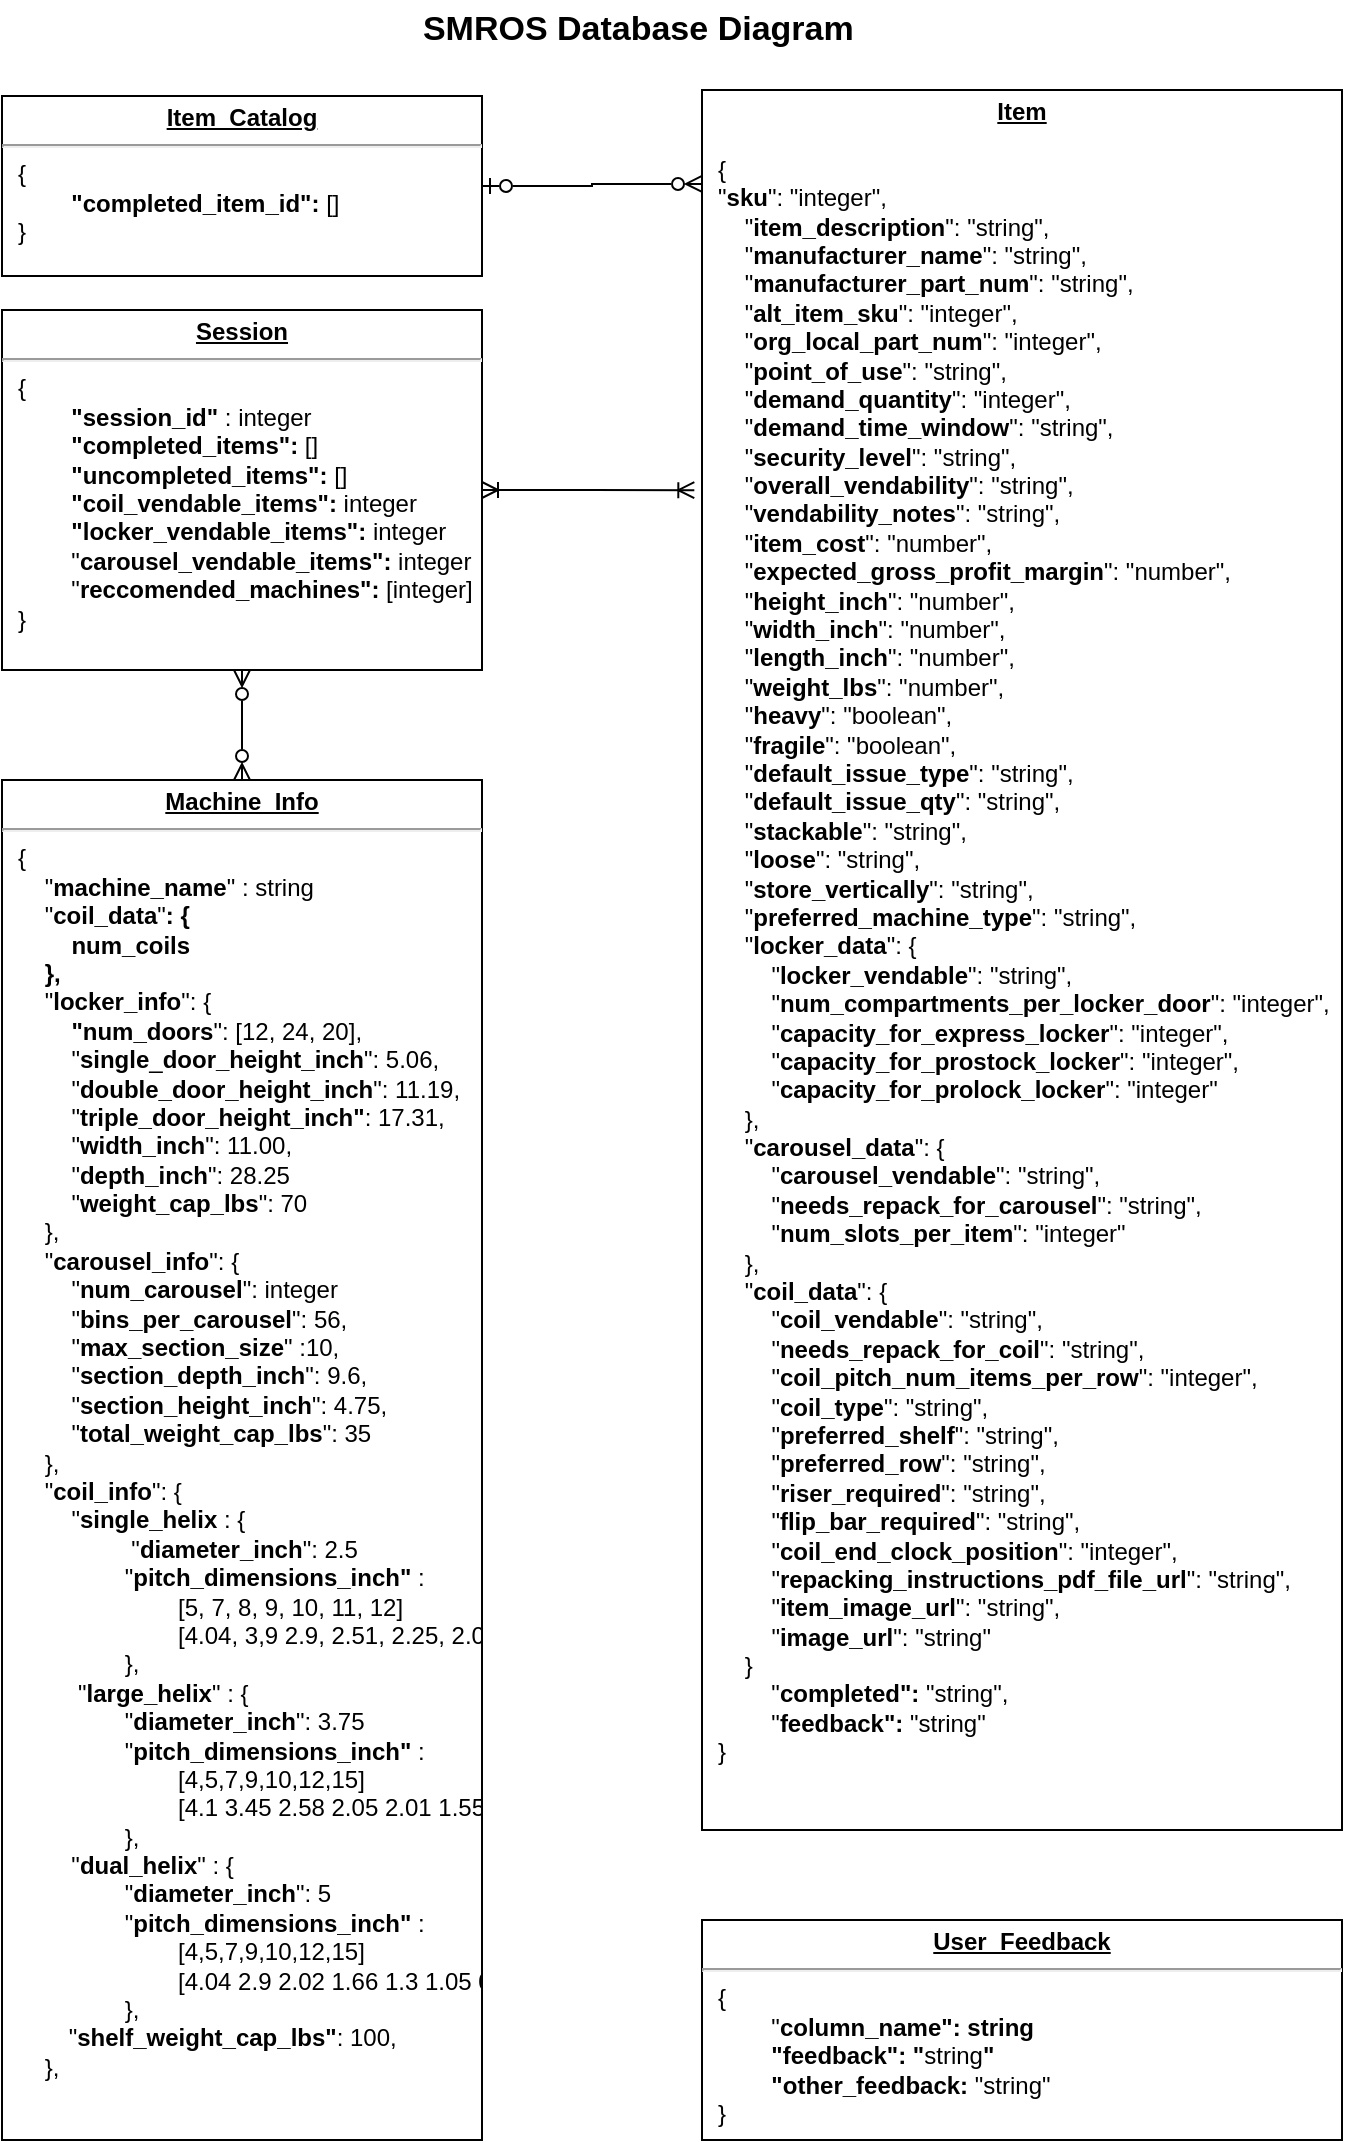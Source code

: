 <mxfile version="23.1.4" type="device">
  <diagram name="Page-1" id="a7904f86-f2b4-8e86-fa97-74104820619b">
    <mxGraphModel dx="1131" dy="1566" grid="1" gridSize="10" guides="1" tooltips="1" connect="1" arrows="1" fold="1" page="1" pageScale="1" pageWidth="850" pageHeight="1100" background="none" math="0" shadow="0">
      <root>
        <mxCell id="0" />
        <mxCell id="1" parent="0" />
        <mxCell id="WDBFhIUfhDBOuFOmVfAn-4" style="edgeStyle=orthogonalEdgeStyle;rounded=0;orthogonalLoop=1;jettySize=auto;html=1;startArrow=ERzeroToOne;startFill=0;strokeWidth=1;endArrow=ERzeroToMany;endFill=0;entryX=0;entryY=0.054;entryDx=0;entryDy=0;entryPerimeter=0;" parent="1" source="24794b860abc3c2d-1" edge="1" target="fbHz30oihPMuq8Vc_Y39-1">
          <mxGeometry relative="1" as="geometry">
            <mxPoint x="473" y="184" as="targetPoint" />
          </mxGeometry>
        </mxCell>
        <mxCell id="24794b860abc3c2d-1" value="&lt;p style=&quot;margin: 0px ; margin-top: 4px ; text-align: center ; text-decoration: underline&quot;&gt;&lt;b&gt;Item_Catalog&lt;/b&gt;&lt;/p&gt;&lt;hr&gt;&lt;p style=&quot;margin: 0px ; margin-left: 8px&quot;&gt;{&lt;/p&gt;&lt;p style=&quot;margin: 0px ; margin-left: 8px&quot;&gt;&lt;span style=&quot;white-space: pre;&quot;&gt;&#x9;&lt;/span&gt;&lt;b&gt;&quot;completed_item_id&quot;: &lt;/b&gt;[]&lt;/p&gt;&lt;p style=&quot;margin: 0px ; margin-left: 8px&quot;&gt;}&lt;/p&gt;" style="verticalAlign=top;align=left;overflow=fill;fontSize=12;fontFamily=Helvetica;html=1;rounded=0;shadow=0;comic=0;labelBackgroundColor=none;strokeWidth=1" parent="1" vertex="1">
          <mxGeometry x="100" y="48" width="240" height="90" as="geometry" />
        </mxCell>
        <mxCell id="fbHz30oihPMuq8Vc_Y39-1" value="&lt;p style=&quot;margin: 4px 0px 0px; text-align: center; text-decoration: underline;&quot;&gt;&lt;b style=&quot;&quot;&gt;&lt;font style=&quot;font-size: 12px;&quot;&gt;Item&lt;/font&gt;&lt;/b&gt;&lt;/p&gt;&lt;p style=&quot;margin: 0px ; margin-left: 8px&quot;&gt;&lt;br&gt;&lt;/p&gt;&lt;p style=&quot;margin: 0px ; margin-left: 8px&quot;&gt;{&lt;/p&gt;&lt;p style=&quot;margin: 0px ; margin-left: 8px&quot;&gt;&quot;&lt;b&gt;sku&lt;/b&gt;&quot;: &quot;integer&quot;,&lt;span style=&quot;&quot;&gt;&lt;/span&gt;&lt;/p&gt;&lt;p style=&quot;margin: 0px ; margin-left: 8px&quot;&gt;&lt;span style=&quot;&quot;&gt;&lt;span style=&quot;white-space: pre;&quot;&gt;&amp;nbsp;&amp;nbsp;&amp;nbsp;&amp;nbsp;&lt;/span&gt;&lt;/span&gt;&quot;&lt;b&gt;item_description&lt;/b&gt;&quot;: &quot;string&quot;,&lt;/p&gt;&lt;p style=&quot;margin: 0px ; margin-left: 8px&quot;&gt;&lt;span style=&quot;&quot;&gt;&lt;span style=&quot;white-space: pre;&quot;&gt;&amp;nbsp;&amp;nbsp;&amp;nbsp;&amp;nbsp;&lt;/span&gt;&lt;/span&gt;&quot;&lt;b&gt;manufacturer_name&lt;/b&gt;&quot;: &quot;string&quot;,&lt;/p&gt;&lt;p style=&quot;margin: 0px ; margin-left: 8px&quot;&gt;&lt;span style=&quot;&quot;&gt;&lt;span style=&quot;white-space: pre;&quot;&gt;&amp;nbsp;&amp;nbsp;&amp;nbsp;&amp;nbsp;&lt;/span&gt;&lt;/span&gt;&quot;&lt;b&gt;manufacturer_part_num&lt;/b&gt;&quot;: &quot;string&quot;,&lt;/p&gt;&lt;p style=&quot;margin: 0px ; margin-left: 8px&quot;&gt;&lt;span style=&quot;&quot;&gt;&lt;span style=&quot;white-space: pre;&quot;&gt;&amp;nbsp;&amp;nbsp;&amp;nbsp;&amp;nbsp;&lt;/span&gt;&lt;/span&gt;&quot;&lt;b&gt;alt_item_sku&lt;/b&gt;&quot;: &quot;integer&quot;,&lt;/p&gt;&lt;p style=&quot;margin: 0px ; margin-left: 8px&quot;&gt;&lt;span style=&quot;&quot;&gt;&lt;span style=&quot;white-space: pre;&quot;&gt;&amp;nbsp;&amp;nbsp;&amp;nbsp;&amp;nbsp;&lt;/span&gt;&lt;/span&gt;&quot;&lt;b&gt;org_local_part_num&lt;/b&gt;&quot;: &quot;integer&quot;,&lt;/p&gt;&lt;p style=&quot;margin: 0px ; margin-left: 8px&quot;&gt;&lt;span style=&quot;&quot;&gt;&lt;span style=&quot;white-space: pre;&quot;&gt;&amp;nbsp;&amp;nbsp;&amp;nbsp;&amp;nbsp;&lt;/span&gt;&lt;/span&gt;&quot;&lt;b&gt;point_of_use&lt;/b&gt;&quot;: &quot;string&quot;,&lt;/p&gt;&lt;p style=&quot;margin: 0px ; margin-left: 8px&quot;&gt;&lt;span style=&quot;&quot;&gt;&lt;span style=&quot;white-space: pre;&quot;&gt;&amp;nbsp;&amp;nbsp;&amp;nbsp;&amp;nbsp;&lt;/span&gt;&lt;/span&gt;&quot;&lt;b&gt;demand_quantity&lt;/b&gt;&quot;: &quot;integer&quot;,&lt;/p&gt;&lt;p style=&quot;margin: 0px ; margin-left: 8px&quot;&gt;&lt;span style=&quot;&quot;&gt;&lt;span style=&quot;white-space: pre;&quot;&gt;&amp;nbsp;&amp;nbsp;&amp;nbsp;&amp;nbsp;&lt;/span&gt;&lt;/span&gt;&quot;&lt;b&gt;demand_time_window&lt;/b&gt;&quot;: &quot;string&quot;,&lt;/p&gt;&lt;p style=&quot;margin: 0px ; margin-left: 8px&quot;&gt;&lt;span style=&quot;&quot;&gt;&lt;span style=&quot;white-space: pre;&quot;&gt;&amp;nbsp;&amp;nbsp;&amp;nbsp;&amp;nbsp;&lt;/span&gt;&lt;/span&gt;&quot;&lt;b&gt;security_level&lt;/b&gt;&quot;: &quot;string&quot;,&lt;/p&gt;&lt;p style=&quot;margin: 0px ; margin-left: 8px&quot;&gt;&lt;span style=&quot;&quot;&gt;&lt;span style=&quot;white-space: pre;&quot;&gt;&amp;nbsp;&amp;nbsp;&amp;nbsp;&amp;nbsp;&lt;/span&gt;&lt;/span&gt;&quot;&lt;b&gt;overall_vendability&lt;/b&gt;&quot;: &quot;string&quot;,&lt;/p&gt;&lt;p style=&quot;margin: 0px ; margin-left: 8px&quot;&gt;&lt;span style=&quot;&quot;&gt;&lt;span style=&quot;white-space: pre;&quot;&gt;&amp;nbsp;&amp;nbsp;&amp;nbsp;&amp;nbsp;&lt;/span&gt;&lt;/span&gt;&quot;&lt;b&gt;vendability_notes&lt;/b&gt;&quot;: &quot;string&quot;,&lt;/p&gt;&lt;p style=&quot;margin: 0px ; margin-left: 8px&quot;&gt;&lt;span style=&quot;&quot;&gt;&lt;span style=&quot;white-space: pre;&quot;&gt;&amp;nbsp;&amp;nbsp;&amp;nbsp;&amp;nbsp;&lt;/span&gt;&lt;/span&gt;&quot;&lt;b&gt;item_cost&lt;/b&gt;&quot;: &quot;number&quot;,&lt;/p&gt;&lt;p style=&quot;margin: 0px ; margin-left: 8px&quot;&gt;&lt;span style=&quot;&quot;&gt;&lt;span style=&quot;white-space: pre;&quot;&gt;&amp;nbsp;&amp;nbsp;&amp;nbsp;&amp;nbsp;&lt;/span&gt;&lt;/span&gt;&quot;&lt;b&gt;expected_gross_profit_margin&lt;/b&gt;&quot;: &quot;number&quot;,&lt;/p&gt;&lt;p style=&quot;margin: 0px ; margin-left: 8px&quot;&gt;&lt;span style=&quot;&quot;&gt;&lt;span style=&quot;white-space: pre;&quot;&gt;&amp;nbsp;&amp;nbsp;&amp;nbsp;&amp;nbsp;&lt;/span&gt;&lt;/span&gt;&quot;&lt;b&gt;height_inch&lt;/b&gt;&quot;: &quot;number&quot;,&lt;/p&gt;&lt;p style=&quot;margin: 0px ; margin-left: 8px&quot;&gt;&lt;span style=&quot;&quot;&gt;&lt;span style=&quot;white-space: pre;&quot;&gt;&amp;nbsp;&amp;nbsp;&amp;nbsp;&amp;nbsp;&lt;/span&gt;&lt;/span&gt;&quot;&lt;b&gt;width_inch&lt;/b&gt;&quot;: &quot;number&quot;,&lt;/p&gt;&lt;p style=&quot;margin: 0px ; margin-left: 8px&quot;&gt;&lt;span style=&quot;&quot;&gt;&lt;span style=&quot;white-space: pre;&quot;&gt;&amp;nbsp;&amp;nbsp;&amp;nbsp;&amp;nbsp;&lt;/span&gt;&lt;/span&gt;&quot;&lt;b&gt;length_inch&lt;/b&gt;&quot;: &quot;number&quot;,&lt;/p&gt;&lt;p style=&quot;margin: 0px ; margin-left: 8px&quot;&gt;&lt;span style=&quot;&quot;&gt;&lt;span style=&quot;white-space: pre;&quot;&gt;&amp;nbsp;&amp;nbsp;&amp;nbsp;&amp;nbsp;&lt;/span&gt;&lt;/span&gt;&quot;&lt;b&gt;weight_lbs&lt;/b&gt;&quot;: &quot;number&quot;,&lt;/p&gt;&lt;p style=&quot;margin: 0px ; margin-left: 8px&quot;&gt;&lt;span style=&quot;&quot;&gt;&lt;span style=&quot;white-space: pre;&quot;&gt;&amp;nbsp;&amp;nbsp;&amp;nbsp;&amp;nbsp;&lt;/span&gt;&lt;/span&gt;&quot;&lt;b&gt;heavy&lt;/b&gt;&quot;: &quot;boolean&quot;,&lt;/p&gt;&lt;p style=&quot;margin: 0px ; margin-left: 8px&quot;&gt;&lt;span style=&quot;&quot;&gt;&lt;span style=&quot;white-space: pre;&quot;&gt;&amp;nbsp;&amp;nbsp;&amp;nbsp;&amp;nbsp;&lt;/span&gt;&lt;/span&gt;&quot;&lt;b&gt;fragile&lt;/b&gt;&quot;: &quot;boolean&quot;,&lt;/p&gt;&lt;p style=&quot;margin: 0px ; margin-left: 8px&quot;&gt;&lt;span style=&quot;&quot;&gt;&lt;span style=&quot;white-space: pre;&quot;&gt;&amp;nbsp;&amp;nbsp;&amp;nbsp;&amp;nbsp;&lt;/span&gt;&lt;/span&gt;&quot;&lt;b&gt;default_issue_type&lt;/b&gt;&quot;: &quot;string&quot;,&lt;/p&gt;&lt;p style=&quot;margin: 0px ; margin-left: 8px&quot;&gt;&lt;span style=&quot;&quot;&gt;&lt;span style=&quot;white-space: pre;&quot;&gt;&amp;nbsp;&amp;nbsp;&amp;nbsp;&amp;nbsp;&lt;/span&gt;&lt;/span&gt;&quot;&lt;b&gt;default_issue_qty&lt;/b&gt;&quot;: &quot;string&quot;,&lt;/p&gt;&lt;p style=&quot;margin: 0px ; margin-left: 8px&quot;&gt;&lt;span style=&quot;&quot;&gt;&lt;span style=&quot;white-space: pre;&quot;&gt;&amp;nbsp;&amp;nbsp;&amp;nbsp;&amp;nbsp;&lt;/span&gt;&lt;/span&gt;&quot;&lt;b&gt;stackable&lt;/b&gt;&quot;: &quot;string&quot;,&lt;/p&gt;&lt;p style=&quot;margin: 0px ; margin-left: 8px&quot;&gt;&lt;span style=&quot;&quot;&gt;&lt;span style=&quot;white-space: pre;&quot;&gt;&amp;nbsp;&amp;nbsp;&amp;nbsp;&amp;nbsp;&lt;/span&gt;&lt;/span&gt;&quot;&lt;b&gt;loose&lt;/b&gt;&quot;: &quot;string&quot;,&lt;/p&gt;&lt;p style=&quot;margin: 0px ; margin-left: 8px&quot;&gt;&lt;span style=&quot;&quot;&gt;&lt;span style=&quot;white-space: pre;&quot;&gt;&amp;nbsp;&amp;nbsp;&amp;nbsp;&amp;nbsp;&lt;/span&gt;&lt;/span&gt;&quot;&lt;b&gt;store_vertically&lt;/b&gt;&quot;: &quot;string&quot;,&lt;/p&gt;&lt;p style=&quot;margin: 0px ; margin-left: 8px&quot;&gt;&lt;span style=&quot;&quot;&gt;&lt;span style=&quot;white-space: pre;&quot;&gt;&amp;nbsp;&amp;nbsp;&amp;nbsp;&amp;nbsp;&lt;/span&gt;&lt;/span&gt;&quot;&lt;b&gt;preferred_machine_type&lt;/b&gt;&quot;: &quot;string&quot;,&lt;/p&gt;&lt;p style=&quot;margin: 0px ; margin-left: 8px&quot;&gt;&lt;span style=&quot;&quot;&gt;&lt;span style=&quot;white-space: pre;&quot;&gt;&amp;nbsp;&amp;nbsp;&amp;nbsp;&amp;nbsp;&lt;/span&gt;&lt;/span&gt;&quot;&lt;b&gt;locker_data&lt;/b&gt;&quot;: {&lt;/p&gt;&lt;p style=&quot;margin: 0px ; margin-left: 8px&quot;&gt;&lt;span style=&quot;&quot;&gt;&lt;span style=&quot;white-space: pre;&quot;&gt;&amp;nbsp;&amp;nbsp;&amp;nbsp;&amp;nbsp;&lt;/span&gt;&lt;span style=&quot;white-space: pre;&quot;&gt;&amp;nbsp;&amp;nbsp;&amp;nbsp;&amp;nbsp;&lt;/span&gt;&lt;/span&gt;&quot;&lt;b&gt;locker_vendable&lt;/b&gt;&quot;: &quot;string&quot;,&lt;/p&gt;&lt;p style=&quot;margin: 0px ; margin-left: 8px&quot;&gt;&lt;span style=&quot;&quot;&gt;&lt;span style=&quot;white-space: pre;&quot;&gt;&amp;nbsp;&amp;nbsp;&amp;nbsp;&amp;nbsp;&lt;/span&gt;&lt;span style=&quot;white-space: pre;&quot;&gt;&amp;nbsp;&amp;nbsp;&amp;nbsp;&amp;nbsp;&lt;/span&gt;&lt;/span&gt;&quot;&lt;b&gt;num_compartments_per_locker_door&lt;/b&gt;&quot;: &quot;integer&quot;,&lt;/p&gt;&lt;p style=&quot;margin: 0px ; margin-left: 8px&quot;&gt;&lt;span style=&quot;&quot;&gt;&lt;span style=&quot;white-space: pre;&quot;&gt;&amp;nbsp;&amp;nbsp;&amp;nbsp;&amp;nbsp;&lt;/span&gt;&lt;span style=&quot;white-space: pre;&quot;&gt;&amp;nbsp;&amp;nbsp;&amp;nbsp;&amp;nbsp;&lt;/span&gt;&lt;/span&gt;&quot;&lt;b&gt;capacity_for_express_locker&lt;/b&gt;&quot;: &quot;integer&quot;,&lt;/p&gt;&lt;p style=&quot;margin: 0px ; margin-left: 8px&quot;&gt;&lt;span style=&quot;&quot;&gt;&lt;span style=&quot;white-space: pre;&quot;&gt;&amp;nbsp;&amp;nbsp;&amp;nbsp;&amp;nbsp;&lt;/span&gt;&lt;span style=&quot;white-space: pre;&quot;&gt;&amp;nbsp;&amp;nbsp;&amp;nbsp;&amp;nbsp;&lt;/span&gt;&lt;/span&gt;&quot;&lt;b&gt;capacity_for_prostock_locker&lt;/b&gt;&quot;: &quot;integer&quot;,&lt;/p&gt;&lt;p style=&quot;margin: 0px ; margin-left: 8px&quot;&gt;&lt;span style=&quot;&quot;&gt;&lt;span style=&quot;white-space: pre;&quot;&gt;&amp;nbsp;&amp;nbsp;&amp;nbsp;&amp;nbsp;&lt;/span&gt;&lt;span style=&quot;white-space: pre;&quot;&gt;&amp;nbsp;&amp;nbsp;&amp;nbsp;&amp;nbsp;&lt;/span&gt;&lt;/span&gt;&quot;&lt;b&gt;capacity_for_prolock_locker&lt;/b&gt;&quot;: &quot;integer&quot;&lt;/p&gt;&lt;p style=&quot;margin: 0px ; margin-left: 8px&quot;&gt;&lt;span style=&quot;&quot;&gt;&lt;span style=&quot;&quot;&gt;&lt;span style=&quot;white-space: pre;&quot;&gt;&amp;nbsp;&amp;nbsp;&amp;nbsp;&amp;nbsp;&lt;/span&gt;&lt;/span&gt;},&lt;/span&gt;&lt;/p&gt;&lt;p style=&quot;margin: 0px ; margin-left: 8px&quot;&gt;&lt;span style=&quot;&quot;&gt;&lt;span style=&quot;white-space: pre;&quot;&gt;&amp;nbsp;&amp;nbsp;&amp;nbsp;&amp;nbsp;&lt;/span&gt;&lt;/span&gt;&quot;&lt;b&gt;carousel_data&lt;/b&gt;&quot;: {&lt;/p&gt;&lt;p style=&quot;margin: 0px ; margin-left: 8px&quot;&gt;&lt;span style=&quot;&quot;&gt;&lt;span style=&quot;white-space: pre;&quot;&gt;&amp;nbsp;&amp;nbsp;&amp;nbsp;&amp;nbsp;&lt;/span&gt;&lt;span style=&quot;white-space: pre;&quot;&gt;&amp;nbsp;&amp;nbsp;&amp;nbsp;&amp;nbsp;&lt;/span&gt;&lt;/span&gt;&quot;&lt;b&gt;carousel_vendable&lt;/b&gt;&quot;: &quot;string&quot;,&lt;/p&gt;&lt;p style=&quot;margin: 0px ; margin-left: 8px&quot;&gt;&lt;span style=&quot;&quot;&gt;&lt;span style=&quot;white-space: pre;&quot;&gt;&amp;nbsp;&amp;nbsp;&amp;nbsp;&amp;nbsp;&lt;/span&gt;&lt;span style=&quot;white-space: pre;&quot;&gt;&amp;nbsp;&amp;nbsp;&amp;nbsp;&amp;nbsp;&lt;/span&gt;&lt;/span&gt;&quot;&lt;b&gt;needs_repack_for_carousel&lt;/b&gt;&quot;: &quot;string&quot;,&lt;/p&gt;&lt;p style=&quot;margin: 0px ; margin-left: 8px&quot;&gt;&lt;span style=&quot;&quot;&gt;&lt;span style=&quot;white-space: pre;&quot;&gt;&amp;nbsp;&amp;nbsp;&amp;nbsp;&amp;nbsp;&lt;/span&gt;&lt;span style=&quot;white-space: pre;&quot;&gt;&amp;nbsp;&amp;nbsp;&amp;nbsp;&amp;nbsp;&lt;/span&gt;&lt;/span&gt;&quot;&lt;b&gt;num_slots_per_item&lt;/b&gt;&quot;: &quot;integer&quot;&lt;/p&gt;&lt;p style=&quot;margin: 0px ; margin-left: 8px&quot;&gt;&lt;span style=&quot;&quot;&gt;&lt;span style=&quot;&quot;&gt;&lt;span style=&quot;white-space: pre;&quot;&gt;&amp;nbsp;&amp;nbsp;&amp;nbsp;&amp;nbsp;&lt;/span&gt;&lt;/span&gt;},&lt;/span&gt;&lt;/p&gt;&lt;p style=&quot;margin: 0px ; margin-left: 8px&quot;&gt;&lt;span style=&quot;&quot;&gt;&lt;span style=&quot;white-space: pre;&quot;&gt;&amp;nbsp;&amp;nbsp;&amp;nbsp;&amp;nbsp;&lt;/span&gt;&lt;/span&gt;&quot;&lt;b&gt;coil_data&lt;/b&gt;&quot;: {&lt;/p&gt;&lt;p style=&quot;margin: 0px ; margin-left: 8px&quot;&gt;&lt;span style=&quot;&quot;&gt;&lt;span style=&quot;white-space: pre;&quot;&gt;&amp;nbsp;&amp;nbsp;&amp;nbsp;&amp;nbsp;&lt;/span&gt;&lt;span style=&quot;white-space: pre;&quot;&gt;&amp;nbsp;&amp;nbsp;&amp;nbsp;&amp;nbsp;&lt;/span&gt;&lt;/span&gt;&quot;&lt;b&gt;coil_vendable&lt;/b&gt;&quot;: &quot;string&quot;,&lt;/p&gt;&lt;p style=&quot;margin: 0px ; margin-left: 8px&quot;&gt;&lt;span style=&quot;&quot;&gt;&lt;span style=&quot;white-space: pre;&quot;&gt;&amp;nbsp;&amp;nbsp;&amp;nbsp;&amp;nbsp;&lt;/span&gt;&lt;span style=&quot;white-space: pre;&quot;&gt;&amp;nbsp;&amp;nbsp;&amp;nbsp;&amp;nbsp;&lt;/span&gt;&lt;/span&gt;&quot;&lt;b&gt;needs_repack_for_coil&lt;/b&gt;&quot;: &quot;string&quot;,&lt;/p&gt;&lt;p style=&quot;margin: 0px ; margin-left: 8px&quot;&gt;&lt;span style=&quot;&quot;&gt;&lt;span style=&quot;white-space: pre;&quot;&gt;&amp;nbsp;&amp;nbsp;&amp;nbsp;&amp;nbsp;&lt;/span&gt;&lt;span style=&quot;white-space: pre;&quot;&gt;&amp;nbsp;&amp;nbsp;&amp;nbsp;&amp;nbsp;&lt;/span&gt;&lt;/span&gt;&quot;&lt;b&gt;coil_pitch_num_items_per_row&lt;/b&gt;&quot;: &quot;integer&quot;,&lt;/p&gt;&lt;p style=&quot;margin: 0px ; margin-left: 8px&quot;&gt;&lt;span style=&quot;&quot;&gt;&lt;span style=&quot;white-space: pre;&quot;&gt;&amp;nbsp;&amp;nbsp;&amp;nbsp;&amp;nbsp;&lt;/span&gt;&lt;span style=&quot;white-space: pre;&quot;&gt;&amp;nbsp;&amp;nbsp;&amp;nbsp;&amp;nbsp;&lt;/span&gt;&lt;/span&gt;&quot;&lt;b&gt;coil_type&lt;/b&gt;&quot;: &quot;string&quot;,&lt;/p&gt;&lt;p style=&quot;margin: 0px ; margin-left: 8px&quot;&gt;&lt;span style=&quot;&quot;&gt;&lt;span style=&quot;white-space: pre;&quot;&gt;&amp;nbsp;&amp;nbsp;&amp;nbsp;&amp;nbsp;&lt;/span&gt;&lt;span style=&quot;white-space: pre;&quot;&gt;&amp;nbsp;&amp;nbsp;&amp;nbsp;&amp;nbsp;&lt;/span&gt;&lt;/span&gt;&quot;&lt;b&gt;preferred_shelf&lt;/b&gt;&quot;: &quot;string&quot;,&lt;/p&gt;&lt;p style=&quot;margin: 0px ; margin-left: 8px&quot;&gt;&lt;span style=&quot;&quot;&gt;&lt;span style=&quot;white-space: pre;&quot;&gt;&amp;nbsp;&amp;nbsp;&amp;nbsp;&amp;nbsp;&lt;/span&gt;&lt;span style=&quot;white-space: pre;&quot;&gt;&amp;nbsp;&amp;nbsp;&amp;nbsp;&amp;nbsp;&lt;/span&gt;&lt;/span&gt;&quot;&lt;b&gt;preferred_row&lt;/b&gt;&quot;: &quot;string&quot;,&lt;/p&gt;&lt;p style=&quot;margin: 0px ; margin-left: 8px&quot;&gt;&lt;span style=&quot;&quot;&gt;&lt;span style=&quot;white-space: pre;&quot;&gt;&amp;nbsp;&amp;nbsp;&amp;nbsp;&amp;nbsp;&lt;/span&gt;&lt;span style=&quot;white-space: pre;&quot;&gt;&amp;nbsp;&amp;nbsp;&amp;nbsp;&amp;nbsp;&lt;/span&gt;&lt;/span&gt;&quot;&lt;b&gt;riser_required&lt;/b&gt;&quot;: &quot;string&quot;,&lt;/p&gt;&lt;p style=&quot;margin: 0px ; margin-left: 8px&quot;&gt;&lt;span style=&quot;&quot;&gt;&lt;span style=&quot;white-space: pre;&quot;&gt;&amp;nbsp;&amp;nbsp;&amp;nbsp;&amp;nbsp;&lt;/span&gt;&lt;span style=&quot;white-space: pre;&quot;&gt;&amp;nbsp;&amp;nbsp;&amp;nbsp;&amp;nbsp;&lt;/span&gt;&lt;/span&gt;&quot;&lt;b&gt;flip_bar_required&lt;/b&gt;&quot;: &quot;string&quot;,&lt;/p&gt;&lt;p style=&quot;margin: 0px ; margin-left: 8px&quot;&gt;&lt;span style=&quot;&quot;&gt;&lt;span style=&quot;white-space: pre;&quot;&gt;&amp;nbsp;&amp;nbsp;&amp;nbsp;&amp;nbsp;&lt;/span&gt;&lt;span style=&quot;white-space: pre;&quot;&gt;&amp;nbsp;&amp;nbsp;&amp;nbsp;&amp;nbsp;&lt;/span&gt;&lt;/span&gt;&quot;&lt;b&gt;coil_end_clock_position&lt;/b&gt;&quot;: &quot;integer&quot;,&lt;/p&gt;&lt;p style=&quot;margin: 0px ; margin-left: 8px&quot;&gt;&lt;span style=&quot;&quot;&gt;&lt;span style=&quot;white-space: pre;&quot;&gt;&amp;nbsp;&amp;nbsp;&amp;nbsp;&amp;nbsp;&lt;/span&gt;&lt;span style=&quot;white-space: pre;&quot;&gt;&amp;nbsp;&amp;nbsp;&amp;nbsp;&amp;nbsp;&lt;/span&gt;&lt;/span&gt;&quot;&lt;b&gt;repacking_instructions_pdf_file_url&lt;/b&gt;&quot;: &quot;string&quot;,&lt;/p&gt;&lt;p style=&quot;margin: 0px ; margin-left: 8px&quot;&gt;&lt;span style=&quot;&quot;&gt;&lt;span style=&quot;white-space: pre;&quot;&gt;&amp;nbsp;&amp;nbsp;&amp;nbsp;&amp;nbsp;&lt;/span&gt;&lt;span style=&quot;white-space: pre;&quot;&gt;&amp;nbsp;&amp;nbsp;&amp;nbsp;&amp;nbsp;&lt;/span&gt;&lt;/span&gt;&quot;&lt;b&gt;item_image_url&lt;/b&gt;&quot;: &quot;string&quot;,&lt;/p&gt;&lt;p style=&quot;margin: 0px ; margin-left: 8px&quot;&gt;&lt;span style=&quot;&quot;&gt;&lt;span style=&quot;white-space: pre;&quot;&gt;&amp;nbsp;&amp;nbsp;&amp;nbsp;&amp;nbsp;&lt;/span&gt;&lt;span style=&quot;white-space: pre;&quot;&gt;&amp;nbsp;&amp;nbsp;&amp;nbsp;&amp;nbsp;&lt;/span&gt;&lt;/span&gt;&quot;&lt;b&gt;image_url&lt;/b&gt;&quot;: &quot;string&quot;&lt;/p&gt;&lt;p style=&quot;margin: 0px ; margin-left: 8px&quot;&gt;&lt;span style=&quot;&quot;&gt;&lt;span style=&quot;&quot;&gt;&lt;span style=&quot;white-space: pre;&quot;&gt;&amp;nbsp;&amp;nbsp;&amp;nbsp;&amp;nbsp;&lt;/span&gt;&lt;/span&gt;}&lt;/span&gt;&lt;/p&gt;&lt;p style=&quot;margin: 0px ; margin-left: 8px&quot;&gt;&lt;span style=&quot;white-space: pre;&quot;&gt;&#x9;&lt;/span&gt;&quot;&lt;b&gt;completed&quot;: &lt;/b&gt;&quot;string&quot;,&lt;/p&gt;&lt;p style=&quot;margin: 0px ; margin-left: 8px&quot;&gt;&lt;span style=&quot;white-space: pre;&quot;&gt;&#x9;&lt;/span&gt;&quot;&lt;b&gt;feedback&quot;: &lt;/b&gt;&quot;string&quot;&lt;br&gt;&lt;/p&gt;&lt;p style=&quot;margin: 0px ; margin-left: 8px&quot;&gt;}&lt;/p&gt;&lt;div&gt;&lt;br&gt;&lt;/div&gt;" style="verticalAlign=top;align=left;overflow=fill;fontSize=12;fontFamily=Helvetica;html=1;rounded=0;shadow=0;comic=0;labelBackgroundColor=none;strokeWidth=1" parent="1" vertex="1">
          <mxGeometry x="450" y="45" width="320" height="870" as="geometry" />
        </mxCell>
        <mxCell id="WDBFhIUfhDBOuFOmVfAn-6" style="edgeStyle=orthogonalEdgeStyle;rounded=0;orthogonalLoop=1;jettySize=auto;html=1;endArrow=ERzeroToMany;endFill=0;startArrow=ERzeroToMany;startFill=0;" parent="1" source="fbHz30oihPMuq8Vc_Y39-2" target="WDBFhIUfhDBOuFOmVfAn-1" edge="1">
          <mxGeometry relative="1" as="geometry" />
        </mxCell>
        <mxCell id="fbHz30oihPMuq8Vc_Y39-2" value="&lt;p style=&quot;margin: 0px ; margin-top: 4px ; text-align: center ; text-decoration: underline&quot;&gt;&lt;b&gt;Session&lt;/b&gt;&lt;/p&gt;&lt;hr&gt;&lt;p style=&quot;margin: 0px ; margin-left: 8px&quot;&gt;{&lt;/p&gt;&lt;p style=&quot;margin: 0px ; margin-left: 8px&quot;&gt;&lt;span style=&quot;white-space: pre;&quot;&gt;&#x9;&lt;/span&gt;&lt;b&gt;&quot;session_id&quot; &lt;/b&gt;: integer&lt;/p&gt;&lt;p style=&quot;margin: 0px ; margin-left: 8px&quot;&gt;&lt;span style=&quot;white-space: pre;&quot;&gt;&#x9;&lt;/span&gt;&lt;b&gt;&quot;completed_items&quot;: &lt;/b&gt;[]&lt;/p&gt;&lt;p style=&quot;margin: 0px ; margin-left: 8px&quot;&gt;&lt;span style=&quot;white-space: pre;&quot;&gt;&#x9;&lt;/span&gt;&lt;b&gt;&quot;uncompleted_items&quot;: &lt;/b&gt;[]&lt;/p&gt;&lt;p style=&quot;margin: 0px ; margin-left: 8px&quot;&gt;&lt;span style=&quot;white-space: pre;&quot;&gt;&#x9;&lt;/span&gt;&lt;b&gt;&quot;coil_vendable_items&quot;: &lt;/b&gt;integer&lt;br&gt;&lt;/p&gt;&lt;p style=&quot;margin: 0px ; margin-left: 8px&quot;&gt;&lt;b&gt;&lt;span style=&quot;white-space: pre;&quot;&gt;&#x9;&lt;/span&gt;&quot;locker_vendable_items&quot;: &lt;/b&gt;integer&lt;br&gt;&lt;/p&gt;&lt;p style=&quot;margin: 0px ; margin-left: 8px&quot;&gt;&lt;span style=&quot;white-space: pre;&quot;&gt;&#x9;&lt;/span&gt;&quot;&lt;b&gt;carousel_vendable_items&quot;: &lt;/b&gt;integer&lt;br&gt;&lt;/p&gt;&lt;p style=&quot;margin: 0px ; margin-left: 8px&quot;&gt;&lt;span style=&quot;white-space: pre;&quot;&gt;&#x9;&lt;/span&gt;&quot;&lt;b&gt;reccomended_machines&quot;:&lt;/b&gt; [integer]&lt;br&gt;&lt;/p&gt;&lt;p style=&quot;margin: 0px ; margin-left: 8px&quot;&gt;}&lt;/p&gt;" style="verticalAlign=top;align=left;overflow=fill;fontSize=12;fontFamily=Helvetica;html=1;rounded=0;shadow=0;comic=0;labelBackgroundColor=none;strokeWidth=1" parent="1" vertex="1">
          <mxGeometry x="100" y="155" width="240" height="180" as="geometry" />
        </mxCell>
        <mxCell id="fbHz30oihPMuq8Vc_Y39-5" value="&lt;font style=&quot;font-size: 17px;&quot;&gt;&lt;b&gt;SMROS Database Diagram&amp;nbsp;&lt;/b&gt;&lt;/font&gt;" style="text;html=1;align=center;verticalAlign=middle;resizable=0;points=[];autosize=1;strokeColor=none;fillColor=none;" parent="1" vertex="1">
          <mxGeometry x="300" width="240" height="30" as="geometry" />
        </mxCell>
        <mxCell id="WDBFhIUfhDBOuFOmVfAn-1" value="&lt;p style=&quot;margin: 0px ; margin-top: 4px ; text-align: center ; text-decoration: underline&quot;&gt;&lt;b&gt;Machine_Info&lt;/b&gt;&lt;/p&gt;&lt;hr&gt;&lt;p style=&quot;margin: 0px ; margin-left: 8px&quot;&gt;{&lt;/p&gt;&lt;p style=&quot;margin: 0px ; margin-left: 8px&quot;&gt;&lt;span style=&quot;&quot;&gt;&lt;span style=&quot;&quot;&gt;&amp;nbsp;&amp;nbsp;&amp;nbsp;&amp;nbsp;&lt;/span&gt;&lt;/span&gt;&quot;&lt;b&gt;machine_name&lt;/b&gt;&quot;&lt;b&gt; &lt;/b&gt;: string&lt;/p&gt;&lt;p style=&quot;margin: 0px ; margin-left: 8px&quot;&gt;&lt;span style=&quot;&quot;&gt;&lt;span style=&quot;&quot;&gt;&amp;nbsp;&amp;nbsp;&amp;nbsp;&amp;nbsp;&lt;/span&gt;&lt;/span&gt;&quot;&lt;b&gt;coil_data&lt;/b&gt;&quot;&lt;b&gt;: {&lt;/b&gt;&lt;/p&gt;&lt;p style=&quot;margin: 0px ; margin-left: 8px&quot;&gt;&lt;b&gt;&lt;span style=&quot;&quot;&gt;&lt;span style=&quot;&quot;&gt;&amp;nbsp;&amp;nbsp;&amp;nbsp;&amp;nbsp;&lt;/span&gt;&lt;/span&gt;&lt;span style=&quot;&quot;&gt;&lt;span style=&quot;&quot;&gt;&amp;nbsp;&amp;nbsp;&amp;nbsp;&amp;nbsp;&lt;/span&gt;&lt;/span&gt;num_coils&lt;/b&gt;&lt;/p&gt;&lt;p style=&quot;margin: 0px ; margin-left: 8px&quot;&gt;&lt;b&gt;&lt;span style=&quot;&quot;&gt;&lt;span style=&quot;&quot;&gt;&amp;nbsp;&amp;nbsp;&amp;nbsp;&amp;nbsp;&lt;/span&gt;&lt;/span&gt;},&lt;/b&gt;&lt;/p&gt;&lt;p style=&quot;margin: 0px ; margin-left: 8px&quot;&gt;&lt;span style=&quot;&quot;&gt;&lt;span style=&quot;&quot;&gt;&amp;nbsp;&amp;nbsp;&amp;nbsp;&amp;nbsp;&lt;/span&gt;&lt;/span&gt;&quot;&lt;b&gt;locker_info&lt;/b&gt;&quot;: {&lt;/p&gt;&lt;p style=&quot;margin: 0px ; margin-left: 8px&quot;&gt;&lt;b&gt;&lt;span style=&quot;&quot;&gt;&lt;span style=&quot;&quot;&gt;&amp;nbsp;&amp;nbsp;&amp;nbsp;&amp;nbsp;&lt;/span&gt;&lt;/span&gt;&lt;span style=&quot;&quot;&gt;&lt;span style=&quot;&quot;&gt;&amp;nbsp;&amp;nbsp;&amp;nbsp;&amp;nbsp;&lt;/span&gt;&lt;/span&gt;&quot;num_doors&lt;/b&gt;&quot;: [12, 24, 20],&lt;br&gt;&lt;/p&gt;&lt;p style=&quot;margin: 0px ; margin-left: 8px&quot;&gt;&lt;span style=&quot;&quot;&gt;&lt;span style=&quot;&quot;&gt;&amp;nbsp;&amp;nbsp;&amp;nbsp;&amp;nbsp;&lt;/span&gt;&lt;/span&gt;&lt;span style=&quot;&quot;&gt;&lt;span style=&quot;&quot;&gt;&amp;nbsp;&amp;nbsp;&amp;nbsp;&amp;nbsp;&lt;/span&gt;&lt;/span&gt;&quot;&lt;b&gt;single&lt;/b&gt;_&lt;b&gt;door_height_inch&lt;/b&gt;&quot;: 5.06,&lt;/p&gt;&lt;p style=&quot;margin: 0px ; margin-left: 8px&quot;&gt;&lt;span style=&quot;&quot;&gt;&lt;span style=&quot;&quot;&gt;&amp;nbsp;&amp;nbsp;&amp;nbsp;&amp;nbsp;&lt;/span&gt;&lt;/span&gt;&lt;span style=&quot;&quot;&gt;&lt;span style=&quot;&quot;&gt;&amp;nbsp;&amp;nbsp;&amp;nbsp;&amp;nbsp;&lt;/span&gt;&lt;/span&gt;&quot;&lt;b&gt;double_door_height_inch&lt;/b&gt;&quot;: 11.19,&lt;br&gt;&lt;/p&gt;&lt;p style=&quot;margin: 0px ; margin-left: 8px&quot;&gt;&lt;span style=&quot;&quot;&gt;&lt;span style=&quot;&quot;&gt;&amp;nbsp;&amp;nbsp;&amp;nbsp;&amp;nbsp;&lt;/span&gt;&lt;/span&gt;&lt;span style=&quot;&quot;&gt;&lt;span style=&quot;&quot;&gt;&amp;nbsp;&amp;nbsp;&amp;nbsp;&amp;nbsp;&lt;/span&gt;&lt;/span&gt;&quot;&lt;b&gt;triple_door_height_inch&quot;&lt;/b&gt;: 17.31,&lt;br&gt;&lt;/p&gt;&lt;p style=&quot;margin: 0px ; margin-left: 8px&quot;&gt;&lt;span style=&quot;&quot;&gt;&lt;span style=&quot;&quot;&gt;&amp;nbsp;&amp;nbsp;&amp;nbsp;&amp;nbsp;&lt;/span&gt;&lt;/span&gt;&lt;span style=&quot;&quot;&gt;&lt;span style=&quot;&quot;&gt;&amp;nbsp;&amp;nbsp;&amp;nbsp;&amp;nbsp;&lt;/span&gt;&lt;/span&gt;&quot;&lt;b&gt;width_inch&lt;/b&gt;&quot;: 11.00,&lt;br&gt;&lt;/p&gt;&lt;p style=&quot;margin: 0px ; margin-left: 8px&quot;&gt;&lt;span style=&quot;&quot;&gt;&lt;span style=&quot;&quot;&gt;&amp;nbsp;&amp;nbsp;&amp;nbsp;&amp;nbsp;&lt;/span&gt;&lt;/span&gt;&lt;span style=&quot;&quot;&gt;&lt;span style=&quot;&quot;&gt;&amp;nbsp;&amp;nbsp;&amp;nbsp;&amp;nbsp;&lt;/span&gt;&lt;/span&gt;&quot;&lt;b&gt;depth_inch&lt;/b&gt;&quot;: 28.25&lt;br&gt;&lt;/p&gt;&lt;p style=&quot;margin: 0px ; margin-left: 8px&quot;&gt;&lt;span style=&quot;&quot;&gt;&lt;span style=&quot;&quot;&gt;&amp;nbsp;&amp;nbsp;&amp;nbsp;&amp;nbsp;&lt;/span&gt;&lt;/span&gt;&lt;span style=&quot;&quot;&gt;&lt;span style=&quot;&quot;&gt;&amp;nbsp;&amp;nbsp;&amp;nbsp;&amp;nbsp;&lt;/span&gt;&lt;/span&gt;&quot;&lt;b&gt;weight_cap_lbs&lt;/b&gt;&quot;: 70&lt;br&gt;&lt;/p&gt;&lt;p style=&quot;margin: 0px ; margin-left: 8px&quot;&gt;&lt;span style=&quot;&quot;&gt;&lt;span style=&quot;&quot;&gt;&amp;nbsp;&amp;nbsp;&amp;nbsp;&amp;nbsp;&lt;/span&gt;&lt;/span&gt;},&lt;br&gt;&lt;/p&gt;&lt;p style=&quot;margin: 0px ; margin-left: 8px&quot;&gt;&lt;span style=&quot;&quot;&gt;&lt;span style=&quot;&quot;&gt;&amp;nbsp;&amp;nbsp;&amp;nbsp;&amp;nbsp;&lt;/span&gt;&lt;/span&gt;&quot;&lt;b&gt;carousel_info&lt;/b&gt;&quot;: {&lt;br&gt;&lt;/p&gt;&lt;p style=&quot;margin: 0px ; margin-left: 8px&quot;&gt;&lt;span style=&quot;&quot;&gt;&lt;span style=&quot;&quot;&gt;&amp;nbsp;&amp;nbsp;&amp;nbsp;&amp;nbsp;&lt;/span&gt;&lt;/span&gt;&lt;span style=&quot;&quot;&gt;&lt;span style=&quot;&quot;&gt;&amp;nbsp;&amp;nbsp;&amp;nbsp;&amp;nbsp;&lt;/span&gt;&lt;/span&gt;&quot;&lt;b&gt;num_carousel&lt;/b&gt;&quot;: integer&lt;br&gt;&lt;/p&gt;&lt;p style=&quot;margin: 0px ; margin-left: 8px&quot;&gt;&lt;span style=&quot;&quot;&gt;&lt;span style=&quot;&quot;&gt;&amp;nbsp;&amp;nbsp;&amp;nbsp;&amp;nbsp;&lt;/span&gt;&lt;/span&gt;&lt;span style=&quot;&quot;&gt;&lt;span style=&quot;&quot;&gt;&amp;nbsp;&amp;nbsp;&amp;nbsp;&amp;nbsp;&lt;/span&gt;&lt;/span&gt;&quot;&lt;b&gt;bins_per_carousel&lt;/b&gt;&quot;: 56,&lt;br&gt;&lt;/p&gt;&lt;p style=&quot;margin: 0px ; margin-left: 8px&quot;&gt;&lt;span style=&quot;&quot;&gt;&lt;span style=&quot;&quot;&gt;&amp;nbsp;&amp;nbsp;&amp;nbsp;&amp;nbsp;&lt;/span&gt;&lt;/span&gt;&lt;span style=&quot;&quot;&gt;&lt;span style=&quot;&quot;&gt;&amp;nbsp;&amp;nbsp;&amp;nbsp;&amp;nbsp;&lt;/span&gt;&lt;/span&gt;&quot;&lt;b&gt;max_section_size&lt;/b&gt;&quot; :10,&amp;nbsp;&lt;/p&gt;&lt;p style=&quot;margin: 0px ; margin-left: 8px&quot;&gt;&lt;span style=&quot;&quot;&gt;&lt;span style=&quot;&quot;&gt;&amp;nbsp;&amp;nbsp;&amp;nbsp;&amp;nbsp;&lt;/span&gt;&lt;/span&gt;&lt;span style=&quot;&quot;&gt;&lt;span style=&quot;&quot;&gt;&amp;nbsp;&amp;nbsp;&amp;nbsp;&amp;nbsp;&lt;/span&gt;&lt;/span&gt;&quot;&lt;b&gt;section_depth_inch&lt;/b&gt;&quot;: 9.6,&lt;br&gt;&lt;/p&gt;&lt;p style=&quot;margin: 0px ; margin-left: 8px&quot;&gt;&lt;span style=&quot;&quot;&gt;&lt;span style=&quot;&quot;&gt;&amp;nbsp;&amp;nbsp;&amp;nbsp;&amp;nbsp;&lt;/span&gt;&lt;/span&gt;&lt;span style=&quot;&quot;&gt;&lt;span style=&quot;&quot;&gt;&amp;nbsp;&amp;nbsp;&amp;nbsp;&amp;nbsp;&lt;/span&gt;&lt;/span&gt;&quot;&lt;b&gt;section_height_inch&lt;/b&gt;&quot;: 4.75,&lt;br&gt;&lt;/p&gt;&lt;p style=&quot;margin: 0px ; margin-left: 8px&quot;&gt;&lt;span style=&quot;&quot;&gt;&lt;span style=&quot;&quot;&gt;&amp;nbsp;&amp;nbsp;&amp;nbsp;&amp;nbsp;&lt;/span&gt;&lt;/span&gt;&lt;span style=&quot;&quot;&gt;&lt;span style=&quot;&quot;&gt;&amp;nbsp;&amp;nbsp;&amp;nbsp;&amp;nbsp;&lt;/span&gt;&lt;/span&gt;&quot;&lt;b&gt;total_weight_cap_lbs&lt;/b&gt;&quot;: 35&lt;/p&gt;&lt;p style=&quot;margin: 0px ; margin-left: 8px&quot;&gt;&lt;span style=&quot;&quot;&gt;&lt;span style=&quot;&quot;&gt;&amp;nbsp;&amp;nbsp;&amp;nbsp;&amp;nbsp;&lt;/span&gt;&lt;/span&gt;},&lt;br&gt;&lt;/p&gt;&lt;p style=&quot;margin: 0px ; margin-left: 8px&quot;&gt;&lt;span style=&quot;&quot;&gt;&lt;span style=&quot;&quot;&gt;&amp;nbsp;&amp;nbsp;&amp;nbsp;&amp;nbsp;&lt;/span&gt;&lt;/span&gt;&quot;&lt;b&gt;coil_info&lt;/b&gt;&quot;: {&lt;/p&gt;&lt;p style=&quot;margin: 0px ; margin-left: 8px&quot;&gt;&lt;span style=&quot;&quot;&gt;&lt;span style=&quot;&quot;&gt;&amp;nbsp;&amp;nbsp;&amp;nbsp;&amp;nbsp;&lt;/span&gt;&lt;/span&gt;&lt;span style=&quot;&quot;&gt;&lt;span style=&quot;&quot;&gt;&amp;nbsp;&amp;nbsp;&amp;nbsp;&amp;nbsp;&lt;/span&gt;&lt;/span&gt;&quot;&lt;b&gt;single_helix&lt;/b&gt;&amp;nbsp;: {&lt;br&gt;&lt;/p&gt;&lt;blockquote style=&quot;margin: 0 0 0 40px; border: none; padding: 0px;&quot;&gt;&lt;p style=&quot;margin: 0px ; margin-left: 8px&quot;&gt;&lt;span style=&quot;&quot;&gt;&lt;span style=&quot;&quot;&gt;&amp;nbsp;&amp;nbsp;&amp;nbsp;&amp;nbsp;&lt;/span&gt;&lt;span style=&quot;&quot;&gt;&lt;span style=&quot;&quot;&gt;&amp;nbsp;&quot;&lt;/span&gt;&lt;/span&gt;&lt;b&gt;d&lt;/b&gt;&lt;/span&gt;&lt;b&gt;iameter_inch&lt;/b&gt;&quot;: 2.5&lt;br&gt;&lt;span style=&quot;&quot;&gt;&lt;span style=&quot;&quot;&gt;&amp;nbsp;&amp;nbsp;&amp;nbsp;&amp;nbsp;&lt;/span&gt;&lt;/span&gt;&quot;&lt;b&gt;pitch_dimensions_inch&quot; &lt;/b&gt;:&amp;nbsp;&lt;br&gt;&lt;/p&gt;&lt;p style=&quot;margin: 0px ; margin-left: 8px&quot;&gt;&lt;span style=&quot;&quot;&gt;&lt;span style=&quot;&quot;&gt;&amp;nbsp;&amp;nbsp;&amp;nbsp;&amp;nbsp;&lt;/span&gt;&lt;/span&gt;&lt;span style=&quot;&quot;&gt;&lt;span style=&quot;&quot;&gt;&amp;nbsp;&amp;nbsp;&amp;nbsp;&amp;nbsp;&lt;/span&gt;&lt;/span&gt;&lt;span style=&quot;&quot;&gt;&lt;span style=&quot;&quot;&gt;&amp;nbsp;&amp;nbsp;&amp;nbsp;&amp;nbsp;&lt;/span&gt;&lt;/span&gt;[5, 7, 8, 9, 10, 11, 12]&amp;nbsp;&lt;/p&gt;&lt;p style=&quot;margin: 0px ; margin-left: 8px&quot;&gt;&lt;span style=&quot;&quot;&gt;&lt;span style=&quot;&quot;&gt;&amp;nbsp;&amp;nbsp;&amp;nbsp;&amp;nbsp;&lt;/span&gt;&lt;/span&gt;&lt;span style=&quot;&quot;&gt;&lt;span style=&quot;&quot;&gt;&amp;nbsp;&amp;nbsp;&amp;nbsp;&amp;nbsp;&lt;/span&gt;&lt;/span&gt;&lt;span style=&quot;&quot;&gt;&lt;span style=&quot;&quot;&gt;&amp;nbsp;&amp;nbsp;&amp;nbsp;&amp;nbsp;&lt;/span&gt;&lt;/span&gt;[4.04, 3,9 2.9, 2.51, 2.25, 2.02, 1.66, 1.3, 1.05, 0.75, 0.53]&lt;/p&gt;&lt;/blockquote&gt;&lt;p style=&quot;margin: 0px ; margin-left: 8px&quot;&gt;&lt;span style=&quot;&quot;&gt;&lt;span style=&quot;&quot;&gt;&amp;nbsp;&amp;nbsp;&amp;nbsp;&amp;nbsp;&lt;span style=&quot;&quot;&gt;&lt;span style=&quot;&quot;&gt;&amp;nbsp;&amp;nbsp;&amp;nbsp;&lt;span style=&quot;&quot;&gt;&lt;span style=&quot;&quot;&gt;&amp;nbsp;&amp;nbsp;&amp;nbsp;&amp;nbsp;&lt;/span&gt;&lt;/span&gt;&lt;span style=&quot;&quot;&gt;&lt;span style=&quot;&quot;&gt;&amp;nbsp;&amp;nbsp;&amp;nbsp;&amp;nbsp;&lt;/span&gt;&lt;/span&gt;&amp;nbsp;&lt;/span&gt;&lt;/span&gt;&lt;/span&gt;&lt;/span&gt;},&lt;/p&gt;&lt;p style=&quot;margin: 0px ; margin-left: 8px&quot;&gt;&lt;span style=&quot;&quot;&gt;&lt;span style=&quot;&quot;&gt;&amp;nbsp;&amp;nbsp;&amp;nbsp;&amp;nbsp;&lt;span style=&quot;white-space: pre;&quot;&gt;&#x9;&lt;/span&gt;&lt;/span&gt;&lt;/span&gt;&amp;nbsp;&lt;span style=&quot;background-color: initial;&quot;&gt;&quot;&lt;/span&gt;&lt;b style=&quot;background-color: initial; border-color: var(--border-color);&quot;&gt;large_helix&lt;/b&gt;&lt;span style=&quot;background-color: initial;&quot;&gt;&quot; : {&lt;/span&gt;&lt;br&gt;&lt;/p&gt;&lt;blockquote style=&quot;border: none; margin: 0px 0px 0px 40px; padding: 0px;&quot;&gt;&lt;p style=&quot;border-color: var(--border-color); margin: 0px 0px 0px 8px;&quot;&gt;&lt;span style=&quot;border-color: var(--border-color);&quot;&gt;&lt;span style=&quot;border-color: var(--border-color);&quot;&gt;&amp;nbsp;&amp;nbsp;&amp;nbsp;&amp;nbsp;&lt;/span&gt;&lt;span style=&quot;border-color: var(--border-color);&quot;&gt;&lt;span style=&quot;border-color: var(--border-color);&quot;&gt;&quot;&lt;/span&gt;&lt;/span&gt;&lt;b style=&quot;border-color: var(--border-color);&quot;&gt;d&lt;/b&gt;&lt;/span&gt;&lt;b style=&quot;border-color: var(--border-color);&quot;&gt;iameter_inch&lt;/b&gt;&quot;: 3.75&lt;br style=&quot;border-color: var(--border-color);&quot;&gt;&lt;span style=&quot;border-color: var(--border-color);&quot;&gt;&lt;span style=&quot;&quot;&gt;&amp;nbsp;&amp;nbsp;&amp;nbsp;&amp;nbsp;&lt;/span&gt;&lt;/span&gt;&quot;&lt;b style=&quot;border-color: var(--border-color);&quot;&gt;pitch_dimensions_inch&quot;&amp;nbsp;&lt;/b&gt;:&amp;nbsp;&lt;br style=&quot;border-color: var(--border-color);&quot;&gt;&lt;/p&gt;&lt;p style=&quot;border-color: var(--border-color); margin: 0px 0px 0px 8px;&quot;&gt;&lt;span style=&quot;border-color: var(--border-color);&quot;&gt;&amp;nbsp;&amp;nbsp;&amp;nbsp;&amp;nbsp;&lt;/span&gt;&lt;span style=&quot;border-color: var(--border-color);&quot;&gt;&amp;nbsp;&amp;nbsp;&amp;nbsp;&amp;nbsp;&lt;/span&gt;&lt;span style=&quot;border-color: var(--border-color);&quot;&gt;&amp;nbsp;&amp;nbsp;&amp;nbsp;&amp;nbsp;&lt;/span&gt;[4,5,7,9,10,12,15]&amp;nbsp;&lt;/p&gt;&lt;p style=&quot;border-color: var(--border-color); margin: 0px 0px 0px 8px;&quot;&gt;&lt;span style=&quot;border-color: var(--border-color);&quot;&gt;&amp;nbsp;&amp;nbsp;&amp;nbsp;&amp;nbsp;&lt;/span&gt;&lt;span style=&quot;border-color: var(--border-color);&quot;&gt;&amp;nbsp;&amp;nbsp;&amp;nbsp;&amp;nbsp;&lt;/span&gt;&lt;span style=&quot;border-color: var(--border-color);&quot;&gt;&amp;nbsp;&amp;nbsp;&amp;nbsp;&amp;nbsp;&lt;/span&gt;[4.1 3.45 2.58 2.05 2.01 1.55 1.24]&lt;/p&gt;&lt;/blockquote&gt;&lt;p style=&quot;border-color: var(--border-color); margin: 0px 0px 0px 8px;&quot;&gt;&lt;span style=&quot;border-color: var(--border-color);&quot;&gt;&lt;span style=&quot;border-color: var(--border-color);&quot;&gt;&amp;nbsp;&amp;nbsp;&amp;nbsp;&amp;nbsp;&lt;span style=&quot;border-color: var(--border-color);&quot;&gt;&lt;span style=&quot;border-color: var(--border-color);&quot;&gt;&amp;nbsp;&amp;nbsp;&amp;nbsp;&lt;span style=&quot;border-color: var(--border-color);&quot;&gt;&lt;span style=&quot;&quot;&gt;&amp;nbsp;&amp;nbsp;&amp;nbsp;&amp;nbsp;&lt;/span&gt;&lt;/span&gt;&lt;span style=&quot;border-color: var(--border-color);&quot;&gt;&lt;span style=&quot;&quot;&gt;&amp;nbsp;&amp;nbsp;&amp;nbsp;&amp;nbsp;&lt;/span&gt;&lt;/span&gt;&amp;nbsp;&lt;/span&gt;&lt;/span&gt;&lt;/span&gt;&lt;/span&gt;},&lt;/p&gt;&lt;p style=&quot;border-color: var(--border-color); margin: 0px 0px 0px 8px;&quot;&gt;&amp;nbsp;&amp;nbsp;&amp;nbsp;&lt;span style=&quot;white-space: pre;&quot;&gt;&#x9;&lt;/span&gt;&lt;span style=&quot;border-color: var(--border-color); background-color: initial;&quot;&gt;&quot;&lt;b&gt;dual_helix&lt;/b&gt;&lt;/span&gt;&lt;span style=&quot;border-color: var(--border-color); background-color: initial;&quot;&gt;&quot; : {&lt;/span&gt;&lt;br style=&quot;border-color: var(--border-color);&quot;&gt;&lt;/p&gt;&lt;blockquote style=&quot;border: none; margin: 0px 0px 0px 40px; padding: 0px;&quot;&gt;&lt;p style=&quot;border-color: var(--border-color); margin: 0px 0px 0px 8px;&quot;&gt;&lt;span style=&quot;border-color: var(--border-color);&quot;&gt;&lt;span style=&quot;border-color: var(--border-color);&quot;&gt;&amp;nbsp;&amp;nbsp;&amp;nbsp;&amp;nbsp;&lt;/span&gt;&lt;span style=&quot;border-color: var(--border-color);&quot;&gt;&lt;span style=&quot;border-color: var(--border-color);&quot;&gt;&quot;&lt;/span&gt;&lt;/span&gt;&lt;b style=&quot;border-color: var(--border-color);&quot;&gt;d&lt;/b&gt;&lt;/span&gt;&lt;b style=&quot;border-color: var(--border-color);&quot;&gt;iameter_inch&lt;/b&gt;&quot;: 5&lt;br style=&quot;border-color: var(--border-color);&quot;&gt;&lt;span style=&quot;border-color: var(--border-color);&quot;&gt;&amp;nbsp;&amp;nbsp;&amp;nbsp;&amp;nbsp;&lt;/span&gt;&quot;&lt;b style=&quot;border-color: var(--border-color);&quot;&gt;pitch_dimensions_inch&quot;&amp;nbsp;&lt;/b&gt;:&amp;nbsp;&lt;br style=&quot;border-color: var(--border-color);&quot;&gt;&lt;/p&gt;&lt;p style=&quot;border-color: var(--border-color); margin: 0px 0px 0px 8px;&quot;&gt;&lt;span style=&quot;border-color: var(--border-color);&quot;&gt;&amp;nbsp;&amp;nbsp;&amp;nbsp;&amp;nbsp;&lt;/span&gt;&lt;span style=&quot;border-color: var(--border-color);&quot;&gt;&amp;nbsp;&amp;nbsp;&amp;nbsp;&amp;nbsp;&lt;/span&gt;&lt;span style=&quot;border-color: var(--border-color);&quot;&gt;&amp;nbsp;&amp;nbsp;&amp;nbsp;&amp;nbsp;&lt;/span&gt;[4,5,7,9,10,12,15]&amp;nbsp;&lt;/p&gt;&lt;p style=&quot;border-color: var(--border-color); margin: 0px 0px 0px 8px;&quot;&gt;&lt;span style=&quot;border-color: var(--border-color);&quot;&gt;&amp;nbsp;&amp;nbsp;&amp;nbsp;&amp;nbsp;&lt;/span&gt;&lt;span style=&quot;border-color: var(--border-color);&quot;&gt;&amp;nbsp;&amp;nbsp;&amp;nbsp;&amp;nbsp;&lt;/span&gt;&lt;span style=&quot;border-color: var(--border-color);&quot;&gt;&amp;nbsp;&amp;nbsp;&amp;nbsp;&amp;nbsp;&lt;/span&gt;[4.04 2.9 2.02 1.66 1.3 1.05 0.75]&lt;/p&gt;&lt;/blockquote&gt;&lt;p style=&quot;border-color: var(--border-color); margin: 0px 0px 0px 8px;&quot;&gt;&lt;span style=&quot;border-color: var(--border-color);&quot;&gt;&lt;span style=&quot;border-color: var(--border-color);&quot;&gt;&amp;nbsp;&amp;nbsp;&amp;nbsp;&amp;nbsp;&lt;span style=&quot;border-color: var(--border-color);&quot;&gt;&lt;span style=&quot;border-color: var(--border-color);&quot;&gt;&amp;nbsp;&amp;nbsp;&amp;nbsp;&lt;span style=&quot;border-color: var(--border-color);&quot;&gt;&lt;span style=&quot;border-color: var(--border-color);&quot;&gt;&amp;nbsp;&amp;nbsp;&amp;nbsp;&amp;nbsp;&lt;/span&gt;&lt;/span&gt;&lt;span style=&quot;border-color: var(--border-color);&quot;&gt;&lt;span style=&quot;border-color: var(--border-color);&quot;&gt;&amp;nbsp;&amp;nbsp;&amp;nbsp;&amp;nbsp;&lt;/span&gt;&lt;/span&gt;&amp;nbsp;&lt;/span&gt;&lt;/span&gt;&lt;/span&gt;&lt;/span&gt;},&lt;/p&gt;&lt;div&gt;&lt;span style=&quot;white-space: pre;&quot;&gt;&#x9;&lt;/span&gt;&amp;nbsp; &quot;&lt;b&gt;shelf_weight_cap_lbs&quot;&lt;/b&gt;: 100,&lt;br&gt;&lt;/div&gt;&lt;p style=&quot;margin: 0px ; margin-left: 8px&quot;&gt;&lt;span style=&quot;&quot;&gt;&lt;span style=&quot;&quot;&gt;&amp;nbsp;&amp;nbsp;&amp;nbsp;&amp;nbsp;&lt;/span&gt;&lt;/span&gt;},&lt;/p&gt;" style="verticalAlign=top;align=left;overflow=fill;fontSize=12;fontFamily=Helvetica;html=1;rounded=0;shadow=0;comic=0;labelBackgroundColor=none;strokeWidth=1" parent="1" vertex="1">
          <mxGeometry x="100" y="390" width="240" height="680" as="geometry" />
        </mxCell>
        <mxCell id="WDBFhIUfhDBOuFOmVfAn-7" style="edgeStyle=orthogonalEdgeStyle;rounded=0;orthogonalLoop=1;jettySize=auto;html=1;endArrow=ERoneToMany;endFill=0;startArrow=ERoneToMany;startFill=0;entryX=-0.012;entryY=0.23;entryDx=0;entryDy=0;entryPerimeter=0;" parent="1" source="fbHz30oihPMuq8Vc_Y39-2" target="fbHz30oihPMuq8Vc_Y39-1" edge="1">
          <mxGeometry relative="1" as="geometry">
            <mxPoint x="410" y="280" as="targetPoint" />
          </mxGeometry>
        </mxCell>
        <mxCell id="E-83Po6L8bazh1qpJIa3-1" value="&lt;p style=&quot;margin: 0px ; margin-top: 4px ; text-align: center ; text-decoration: underline&quot;&gt;&lt;b&gt;User_Feedback&lt;/b&gt;&lt;/p&gt;&lt;hr&gt;&lt;p style=&quot;margin: 0px ; margin-left: 8px&quot;&gt;{&lt;/p&gt;&lt;p style=&quot;margin: 0px ; margin-left: 8px&quot;&gt;&lt;span style=&quot;white-space: pre;&quot;&gt;&#x9;&lt;/span&gt;&quot;&lt;b&gt;column_name&quot;: string&lt;/b&gt;&lt;/p&gt;&lt;p style=&quot;margin: 0px ; margin-left: 8px&quot;&gt;&lt;b&gt;&lt;span style=&quot;white-space: pre;&quot;&gt;&#x9;&lt;/span&gt;&quot;feedback&quot;: &quot;&lt;/b&gt;string&lt;b&gt;&quot;&lt;br&gt;&lt;/b&gt;&lt;/p&gt;&lt;p style=&quot;margin: 0px ; margin-left: 8px&quot;&gt;&lt;b&gt;&lt;span style=&quot;white-space: pre;&quot;&gt;&#x9;&lt;/span&gt;&quot;other_feedback: &lt;/b&gt;&quot;string&quot;&lt;br&gt;&lt;/p&gt;&lt;p style=&quot;margin: 0px ; margin-left: 8px&quot;&gt;}&lt;/p&gt;" style="verticalAlign=top;align=left;overflow=fill;fontSize=12;fontFamily=Helvetica;html=1;rounded=0;shadow=0;comic=0;labelBackgroundColor=none;strokeWidth=1" vertex="1" parent="1">
          <mxGeometry x="450" y="960" width="320" height="110" as="geometry" />
        </mxCell>
      </root>
    </mxGraphModel>
  </diagram>
</mxfile>
